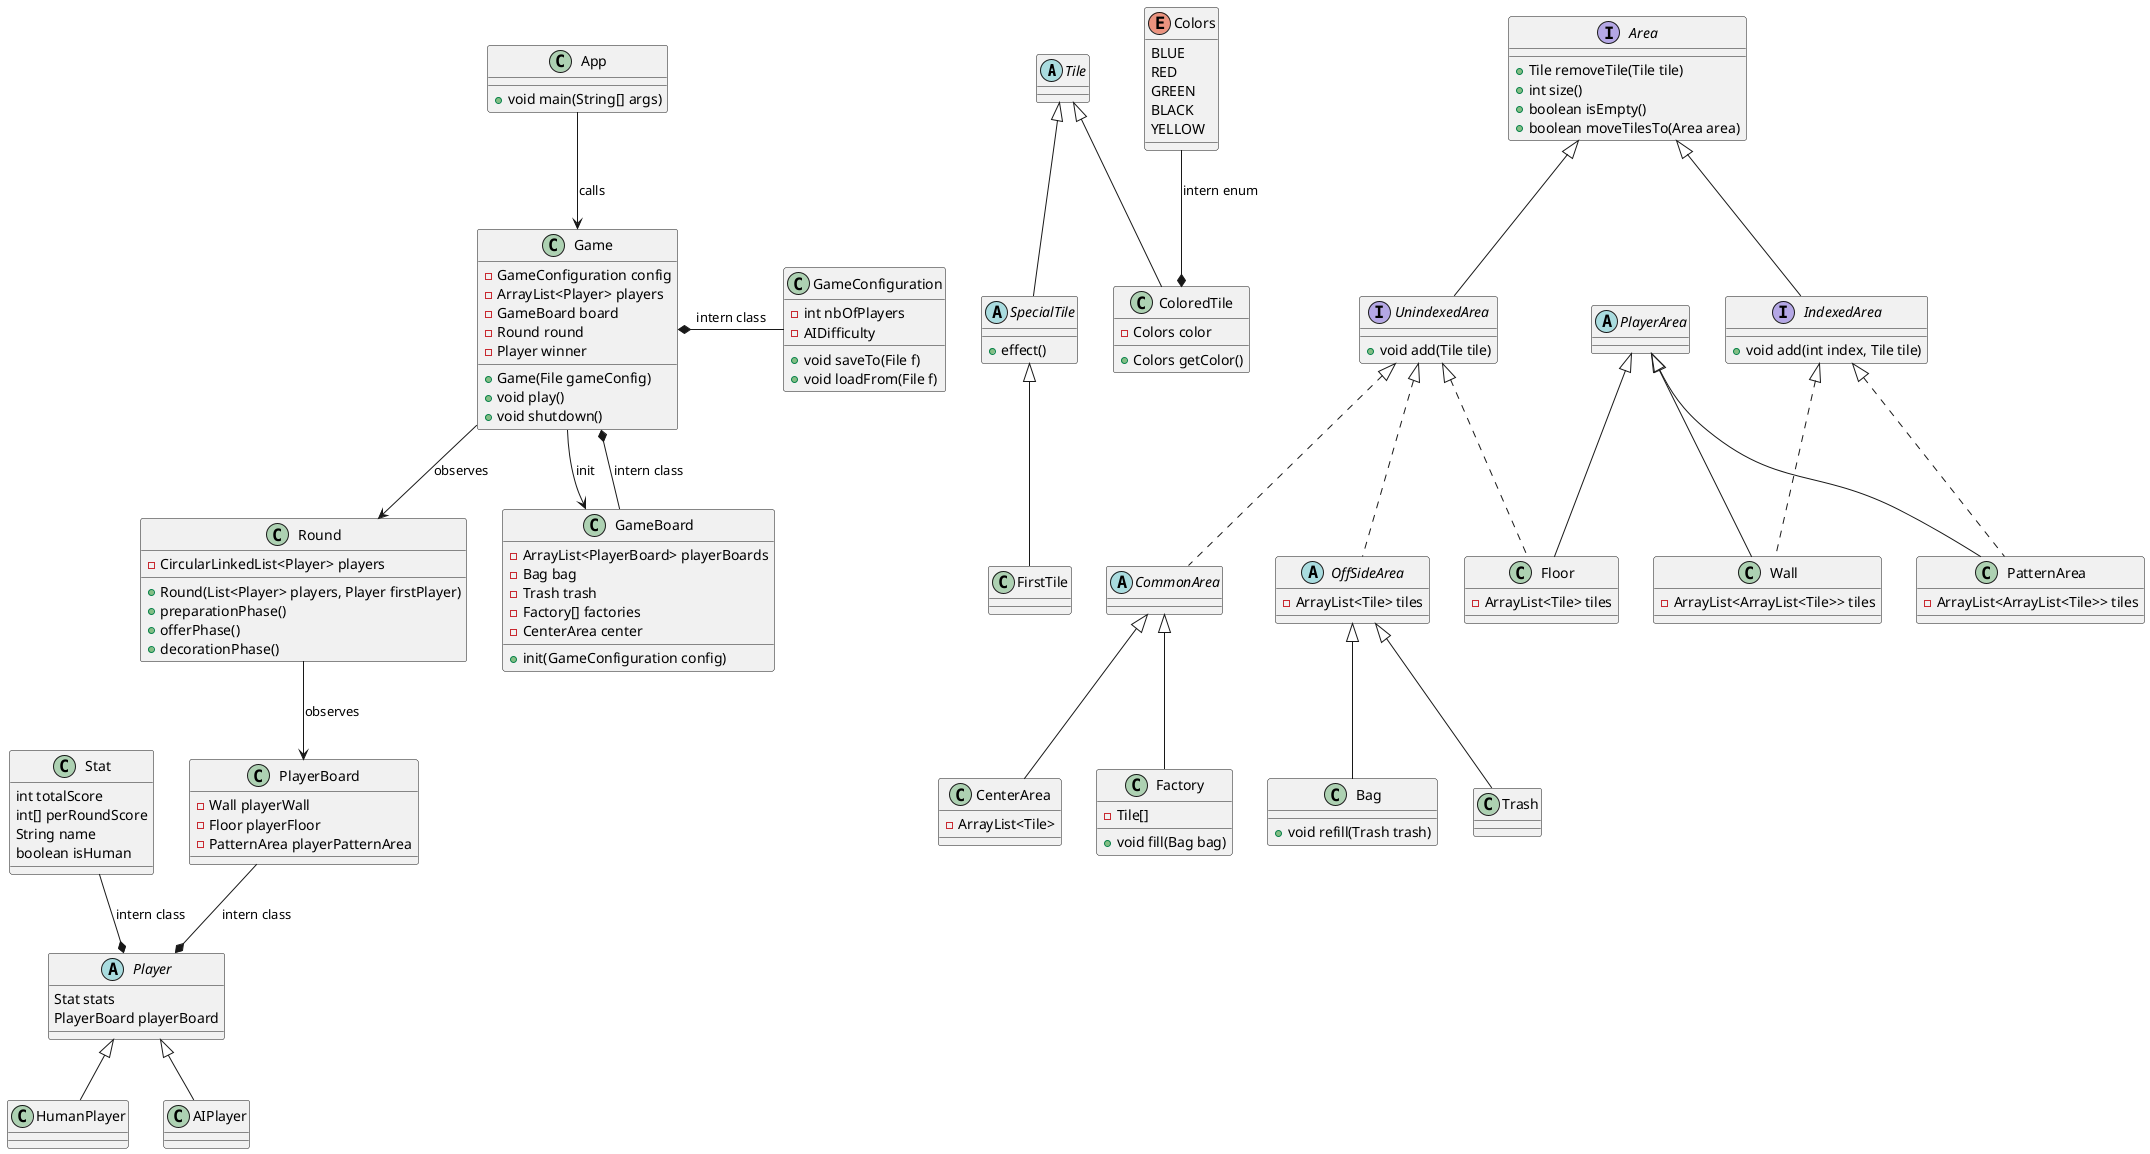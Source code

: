 @startuml

Abstract class Tile {
}


Tile <|-- SpecialTile
abstract class SpecialTile {
	+effect()
}

Tile <|-- ColoredTile
class ColoredTile {
	-Colors color
	+Colors getColor()
}

SpecialTile <|-- FirstTile
class FirstTile

Colors --* ColoredTile : "intern enum"
enum Colors {
	BLUE
	RED
	GREEN
	BLACK
	YELLOW
}


interface Area {
	+Tile removeTile(Tile tile)
	+int size()
	+boolean isEmpty()
	+boolean moveTilesTo(Area area)
}
Area <|-- UnindexedArea
interface UnindexedArea {
	+void add(Tile tile)
}

Area <|-- IndexedArea
interface IndexedArea {
	+void add(int index, Tile tile)
}

UnindexedArea <|.. OffSideArea
abstract class OffSideArea {
	-ArrayList<Tile> tiles
}

OffSideArea <|-- Bag
class Bag {
	+void refill(Trash trash)
}

OffSideArea <|-- Trash
class Trash {

}
UnindexedArea <|.. CommonArea
abstract class CommonArea
CommonArea <|-- CenterArea
class CenterArea {
	-ArrayList<Tile>
}
CommonArea <|-- Factory
class Factory {
	-Tile[]
	+void fill(Bag bag)
}

abstract class PlayerArea

IndexedArea <|.. Wall
PlayerArea <|-- Wall
class Wall {
	-ArrayList<ArrayList<Tile>> tiles
}

UnindexedArea <|.. Floor
PlayerArea <|-- Floor
class Floor {
	-ArrayList<Tile> tiles
}

IndexedArea <|.. PatternArea
PlayerArea <|-- PatternArea
class PatternArea{
	-ArrayList<ArrayList<Tile>> tiles
}

abstract class Player {
	Stat stats
	PlayerBoard playerBoard
}

Stat  --* Player : "intern class"
class Stat {
	int totalScore
	int[] perRoundScore
	String name
	boolean isHuman
}

Player <|-- HumanPlayer
Player <|-- AIPlayer


class PlayerBoard
PlayerBoard --* Player : "intern class"


GameConfiguration -left-* Game : "intern class"
class GameConfiguration {
	-int nbOfPlayers
	-AIDifficulty
	+void saveTo(File f)
	+void loadFrom(File f)
}

Game --> Round : "observes"
class Game {
	-GameConfiguration config
	-ArrayList<Player> players
	-GameBoard board	
	-Round round
	-Player winner
	+Game(File gameConfig)
	+void play()
	+void shutdown()
}

Game --> GameBoard : "init"
GameBoard --* Game : "intern class"
class GameBoard {
	-ArrayList<PlayerBoard> playerBoards
	-Bag bag
	-Trash trash
	-Factory[] factories
	-CenterArea center
	+init(GameConfiguration config)
}

Round --> PlayerBoard : "observes"
class PlayerBoard {
	-Wall playerWall
	-Floor playerFloor
	-PatternArea playerPatternArea
}

class Round {
	-CircularLinkedList<Player> players
	+Round(List<Player> players, Player firstPlayer)
	+preparationPhase()
	+offerPhase()
	+decorationPhase()
}


App --> Game : "calls"
class App {
	+void main(String[] args)
}


@enduml
